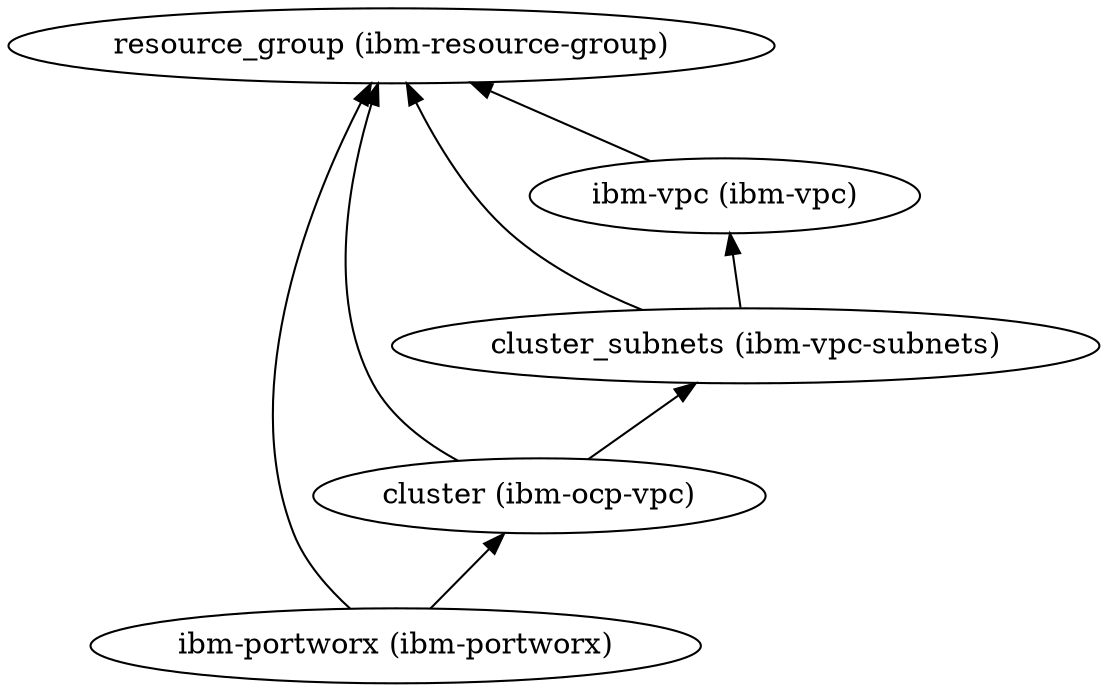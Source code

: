 digraph {
    rankdir="BT"
    "resource_group (ibm-resource-group)"
"cluster (ibm-ocp-vpc)" -> "resource_group (ibm-resource-group)"
"cluster (ibm-ocp-vpc)" -> "cluster_subnets (ibm-vpc-subnets)"
"cluster (ibm-ocp-vpc)"
"cluster_subnets (ibm-vpc-subnets)" -> "resource_group (ibm-resource-group)"
"cluster_subnets (ibm-vpc-subnets)" -> "ibm-vpc (ibm-vpc)"
"cluster_subnets (ibm-vpc-subnets)"
"ibm-vpc (ibm-vpc)" -> "resource_group (ibm-resource-group)"
"ibm-vpc (ibm-vpc)"
"ibm-portworx (ibm-portworx)" -> "cluster (ibm-ocp-vpc)"
"ibm-portworx (ibm-portworx)" -> "resource_group (ibm-resource-group)"
"ibm-portworx (ibm-portworx)"
  }